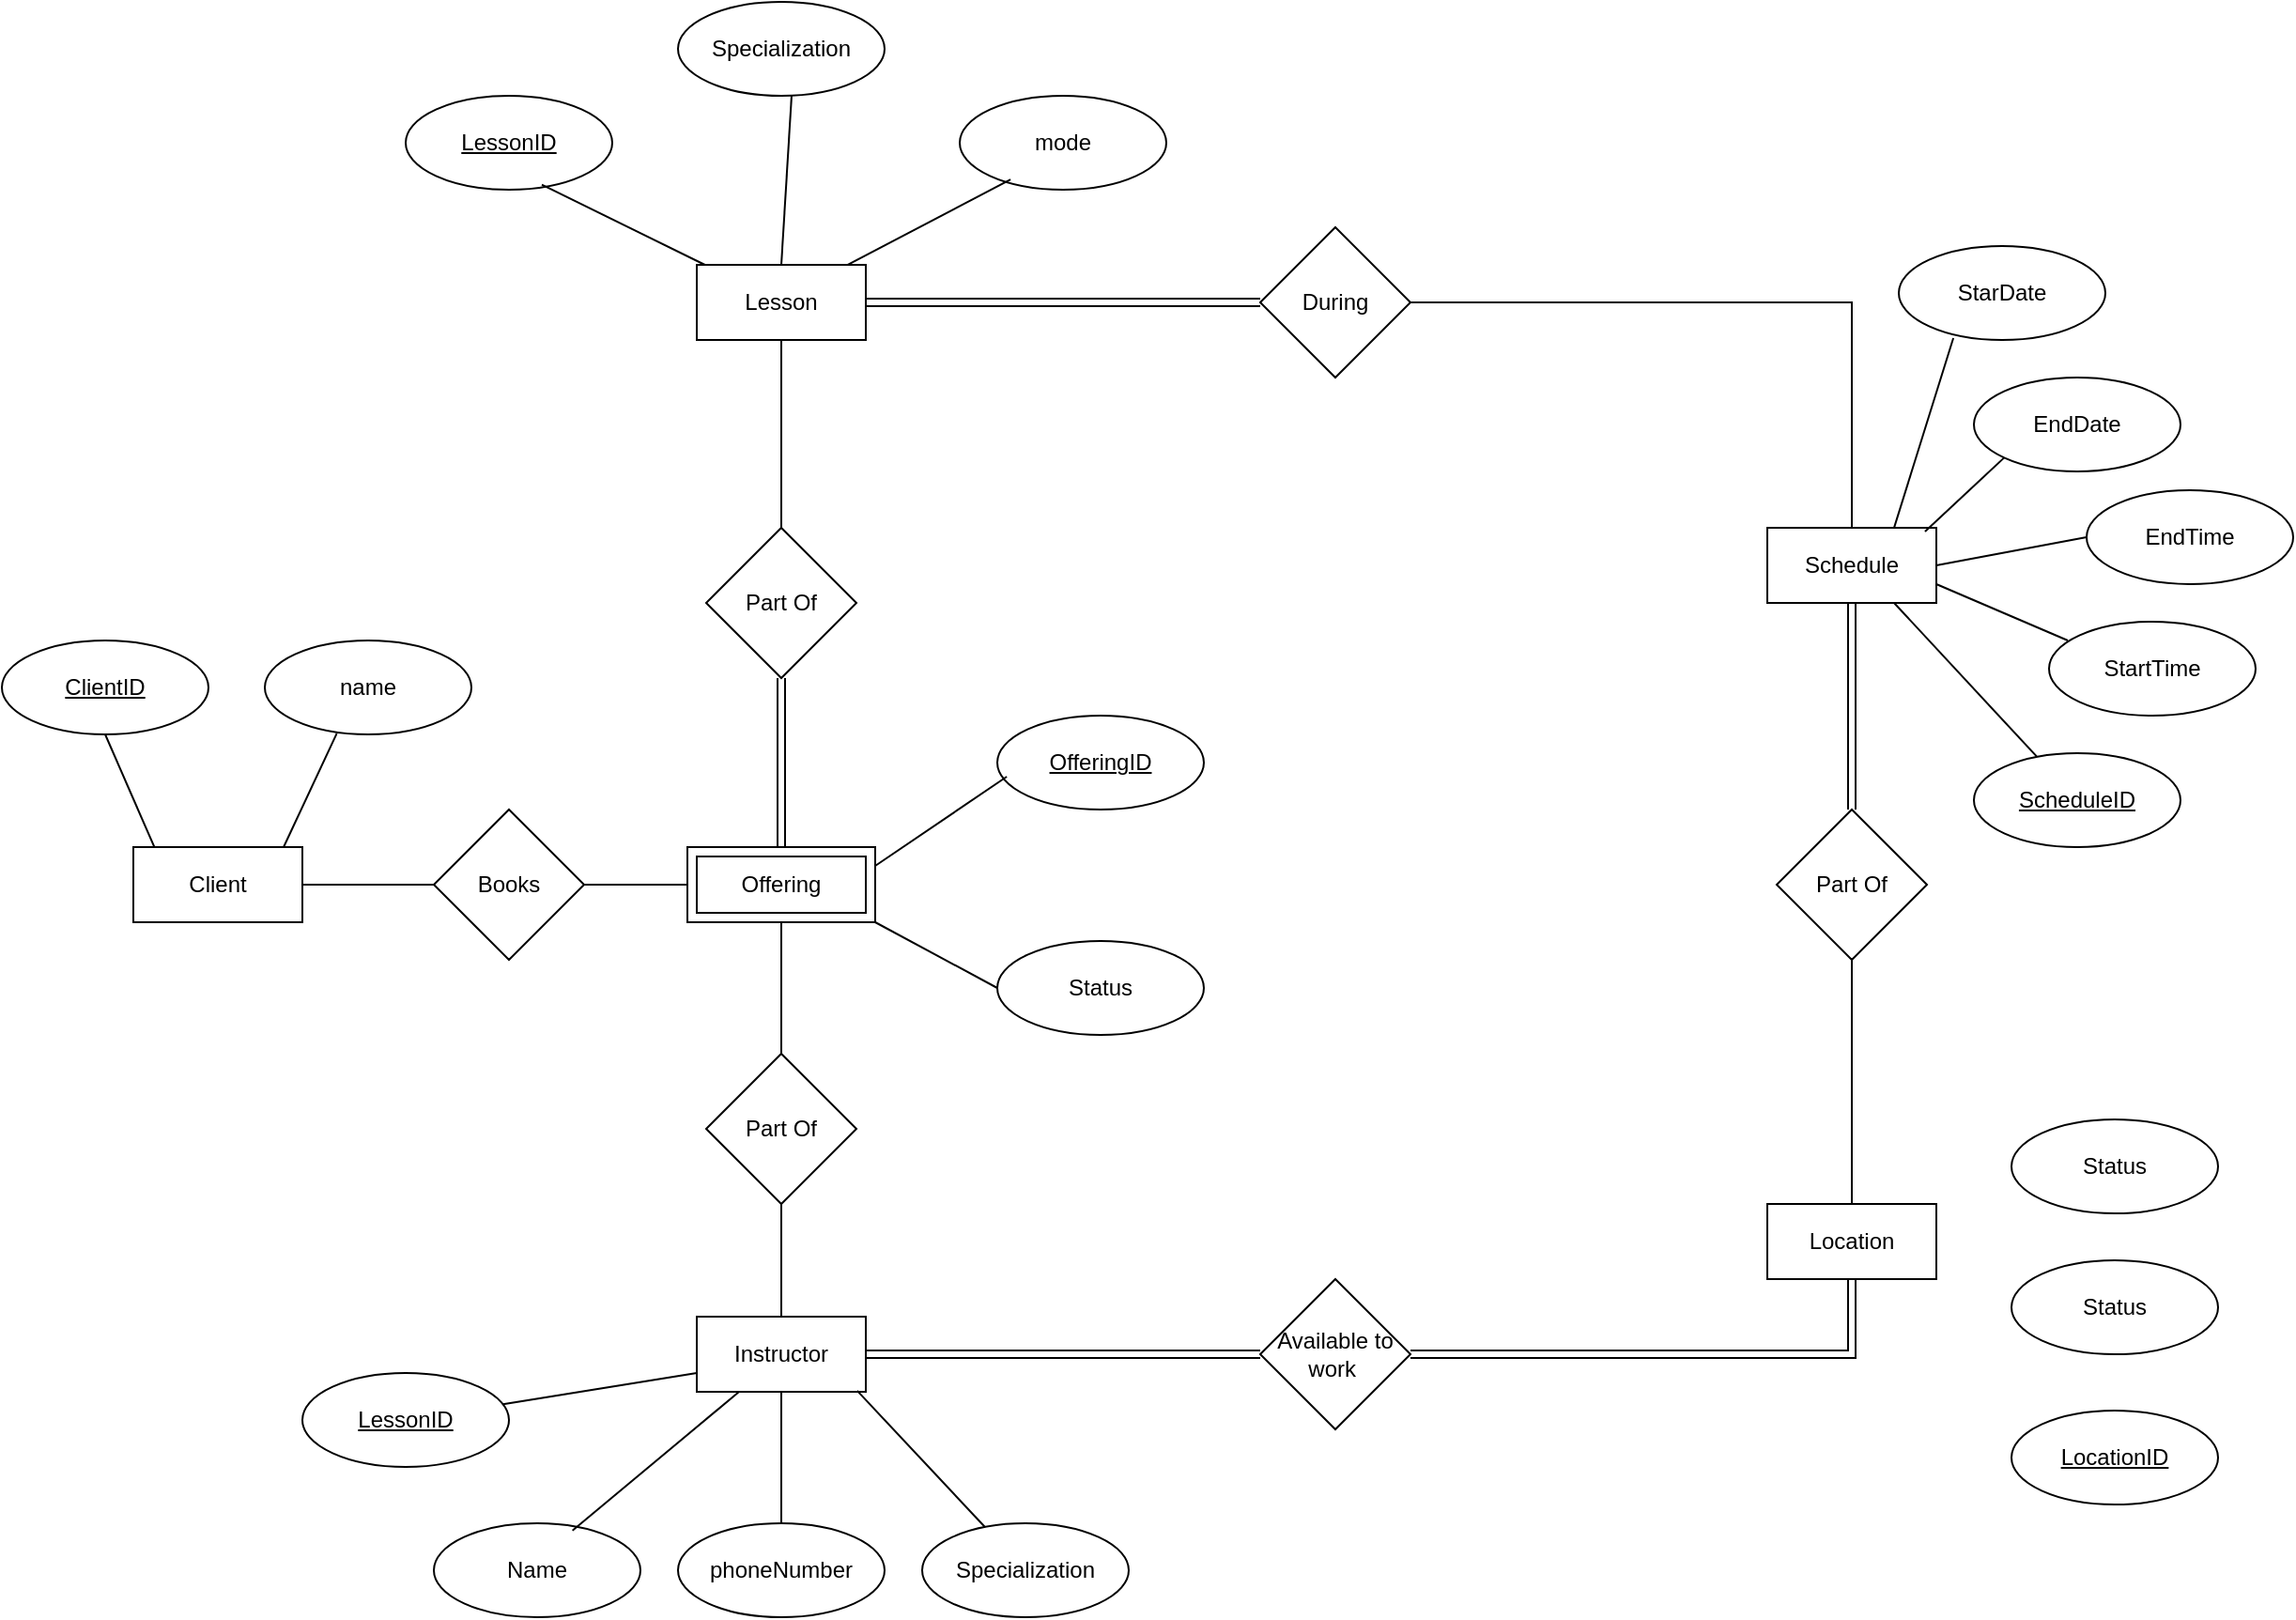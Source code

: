 <mxfile version="26.0.14">
  <diagram name="Page-1" id="Tqz4WJMcs0liZyRWSP5g">
    <mxGraphModel dx="1546" dy="1901" grid="1" gridSize="10" guides="1" tooltips="1" connect="1" arrows="1" fold="1" page="1" pageScale="1" pageWidth="850" pageHeight="1100" math="0" shadow="0">
      <root>
        <mxCell id="0" />
        <mxCell id="1" parent="0" />
        <mxCell id="Zl06BuRH7Ai27-u7uzlJ-1" value="Client" style="rounded=0;whiteSpace=wrap;html=1;" vertex="1" parent="1">
          <mxGeometry x="200" y="380" width="90" height="40" as="geometry" />
        </mxCell>
        <mxCell id="Zl06BuRH7Ai27-u7uzlJ-2" value="&lt;u&gt;ClientID&lt;/u&gt;" style="ellipse;whiteSpace=wrap;html=1;" vertex="1" parent="1">
          <mxGeometry x="130" y="270" width="110" height="50" as="geometry" />
        </mxCell>
        <mxCell id="Zl06BuRH7Ai27-u7uzlJ-3" value="" style="endArrow=none;html=1;rounded=0;exitX=0.5;exitY=1;exitDx=0;exitDy=0;entryX=0.126;entryY=0.008;entryDx=0;entryDy=0;entryPerimeter=0;" edge="1" parent="1" source="Zl06BuRH7Ai27-u7uzlJ-2" target="Zl06BuRH7Ai27-u7uzlJ-1">
          <mxGeometry width="50" height="50" relative="1" as="geometry">
            <mxPoint x="120" y="400" as="sourcePoint" />
            <mxPoint x="210" y="370" as="targetPoint" />
          </mxGeometry>
        </mxCell>
        <mxCell id="Zl06BuRH7Ai27-u7uzlJ-4" value="name" style="ellipse;whiteSpace=wrap;html=1;" vertex="1" parent="1">
          <mxGeometry x="270" y="270" width="110" height="50" as="geometry" />
        </mxCell>
        <mxCell id="Zl06BuRH7Ai27-u7uzlJ-5" value="" style="endArrow=none;html=1;rounded=0;exitX=0.889;exitY=0;exitDx=0;exitDy=0;exitPerimeter=0;entryX=0.348;entryY=0.992;entryDx=0;entryDy=0;entryPerimeter=0;" edge="1" parent="1" source="Zl06BuRH7Ai27-u7uzlJ-1" target="Zl06BuRH7Ai27-u7uzlJ-4">
          <mxGeometry width="50" height="50" relative="1" as="geometry">
            <mxPoint x="330" y="390" as="sourcePoint" />
            <mxPoint x="320" y="360" as="targetPoint" />
          </mxGeometry>
        </mxCell>
        <mxCell id="Zl06BuRH7Ai27-u7uzlJ-27" value="" style="edgeStyle=orthogonalEdgeStyle;rounded=0;orthogonalLoop=1;jettySize=auto;html=1;endArrow=none;startFill=0;" edge="1" parent="1" source="Zl06BuRH7Ai27-u7uzlJ-6" target="Zl06BuRH7Ai27-u7uzlJ-26">
          <mxGeometry relative="1" as="geometry" />
        </mxCell>
        <mxCell id="Zl06BuRH7Ai27-u7uzlJ-6" value="Offering" style="shape=ext;margin=3;double=1;whiteSpace=wrap;html=1;align=center;" vertex="1" parent="1">
          <mxGeometry x="495" y="380" width="100" height="40" as="geometry" />
        </mxCell>
        <mxCell id="Zl06BuRH7Ai27-u7uzlJ-8" style="edgeStyle=orthogonalEdgeStyle;rounded=0;orthogonalLoop=1;jettySize=auto;html=1;exitX=0;exitY=0.5;exitDx=0;exitDy=0;entryX=1;entryY=0.5;entryDx=0;entryDy=0;strokeColor=default;startArrow=none;startFill=0;endArrow=none;" edge="1" parent="1" source="Zl06BuRH7Ai27-u7uzlJ-7" target="Zl06BuRH7Ai27-u7uzlJ-1">
          <mxGeometry relative="1" as="geometry" />
        </mxCell>
        <mxCell id="Zl06BuRH7Ai27-u7uzlJ-9" value="" style="edgeStyle=orthogonalEdgeStyle;rounded=0;orthogonalLoop=1;jettySize=auto;html=1;endArrow=none;startFill=0;" edge="1" parent="1" source="Zl06BuRH7Ai27-u7uzlJ-7" target="Zl06BuRH7Ai27-u7uzlJ-6">
          <mxGeometry relative="1" as="geometry" />
        </mxCell>
        <mxCell id="Zl06BuRH7Ai27-u7uzlJ-7" value="Books" style="rhombus;whiteSpace=wrap;html=1;" vertex="1" parent="1">
          <mxGeometry x="360" y="360" width="80" height="80" as="geometry" />
        </mxCell>
        <mxCell id="Zl06BuRH7Ai27-u7uzlJ-39" style="edgeStyle=orthogonalEdgeStyle;rounded=0;orthogonalLoop=1;jettySize=auto;html=1;shape=link;" edge="1" parent="1" source="Zl06BuRH7Ai27-u7uzlJ-10" target="Zl06BuRH7Ai27-u7uzlJ-37">
          <mxGeometry relative="1" as="geometry" />
        </mxCell>
        <mxCell id="Zl06BuRH7Ai27-u7uzlJ-10" value="Lesson" style="rounded=0;whiteSpace=wrap;html=1;" vertex="1" parent="1">
          <mxGeometry x="500" y="70" width="90" height="40" as="geometry" />
        </mxCell>
        <mxCell id="Zl06BuRH7Ai27-u7uzlJ-12" value="" style="edgeStyle=orthogonalEdgeStyle;rounded=0;orthogonalLoop=1;jettySize=auto;html=1;endArrow=none;startFill=0;" edge="1" parent="1" source="Zl06BuRH7Ai27-u7uzlJ-11" target="Zl06BuRH7Ai27-u7uzlJ-10">
          <mxGeometry relative="1" as="geometry" />
        </mxCell>
        <mxCell id="Zl06BuRH7Ai27-u7uzlJ-13" value="" style="edgeStyle=orthogonalEdgeStyle;rounded=0;orthogonalLoop=1;jettySize=auto;html=1;shape=link;" edge="1" parent="1" source="Zl06BuRH7Ai27-u7uzlJ-11" target="Zl06BuRH7Ai27-u7uzlJ-6">
          <mxGeometry relative="1" as="geometry" />
        </mxCell>
        <mxCell id="Zl06BuRH7Ai27-u7uzlJ-11" value="Part Of" style="rhombus;whiteSpace=wrap;html=1;" vertex="1" parent="1">
          <mxGeometry x="505" y="210" width="80" height="80" as="geometry" />
        </mxCell>
        <mxCell id="Zl06BuRH7Ai27-u7uzlJ-14" value="&lt;u&gt;LessonID&lt;/u&gt;" style="ellipse;whiteSpace=wrap;html=1;" vertex="1" parent="1">
          <mxGeometry x="345" y="-20" width="110" height="50" as="geometry" />
        </mxCell>
        <mxCell id="Zl06BuRH7Ai27-u7uzlJ-15" value="Specialization" style="ellipse;whiteSpace=wrap;html=1;" vertex="1" parent="1">
          <mxGeometry x="490" y="-70" width="110" height="50" as="geometry" />
        </mxCell>
        <mxCell id="Zl06BuRH7Ai27-u7uzlJ-16" value="mode" style="ellipse;whiteSpace=wrap;html=1;" vertex="1" parent="1">
          <mxGeometry x="640" y="-20" width="110" height="50" as="geometry" />
        </mxCell>
        <mxCell id="Zl06BuRH7Ai27-u7uzlJ-18" value="" style="endArrow=none;html=1;rounded=0;entryX=0.659;entryY=0.946;entryDx=0;entryDy=0;entryPerimeter=0;" edge="1" parent="1" source="Zl06BuRH7Ai27-u7uzlJ-10" target="Zl06BuRH7Ai27-u7uzlJ-14">
          <mxGeometry width="50" height="50" relative="1" as="geometry">
            <mxPoint x="350" y="130" as="sourcePoint" />
            <mxPoint x="400" y="80" as="targetPoint" />
          </mxGeometry>
        </mxCell>
        <mxCell id="Zl06BuRH7Ai27-u7uzlJ-19" value="" style="endArrow=none;html=1;rounded=0;entryX=0.55;entryY=0.994;entryDx=0;entryDy=0;entryPerimeter=0;exitX=0.5;exitY=0;exitDx=0;exitDy=0;" edge="1" parent="1" source="Zl06BuRH7Ai27-u7uzlJ-10" target="Zl06BuRH7Ai27-u7uzlJ-15">
          <mxGeometry width="50" height="50" relative="1" as="geometry">
            <mxPoint x="360" y="140" as="sourcePoint" />
            <mxPoint x="410" y="90" as="targetPoint" />
          </mxGeometry>
        </mxCell>
        <mxCell id="Zl06BuRH7Ai27-u7uzlJ-20" value="" style="endArrow=none;html=1;rounded=0;entryX=0.246;entryY=0.891;entryDx=0;entryDy=0;entryPerimeter=0;exitX=0.891;exitY=0.002;exitDx=0;exitDy=0;exitPerimeter=0;" edge="1" parent="1" source="Zl06BuRH7Ai27-u7uzlJ-10" target="Zl06BuRH7Ai27-u7uzlJ-16">
          <mxGeometry width="50" height="50" relative="1" as="geometry">
            <mxPoint x="370" y="150" as="sourcePoint" />
            <mxPoint x="420" y="100" as="targetPoint" />
          </mxGeometry>
        </mxCell>
        <mxCell id="Zl06BuRH7Ai27-u7uzlJ-21" value="&lt;u&gt;OfferingID&lt;/u&gt;" style="ellipse;whiteSpace=wrap;html=1;" vertex="1" parent="1">
          <mxGeometry x="660" y="310" width="110" height="50" as="geometry" />
        </mxCell>
        <mxCell id="Zl06BuRH7Ai27-u7uzlJ-22" value="Status" style="ellipse;whiteSpace=wrap;html=1;" vertex="1" parent="1">
          <mxGeometry x="660" y="430" width="110" height="50" as="geometry" />
        </mxCell>
        <mxCell id="Zl06BuRH7Ai27-u7uzlJ-23" value="" style="endArrow=none;html=1;rounded=0;entryX=0.046;entryY=0.65;entryDx=0;entryDy=0;entryPerimeter=0;exitX=1;exitY=0.25;exitDx=0;exitDy=0;" edge="1" parent="1" source="Zl06BuRH7Ai27-u7uzlJ-6" target="Zl06BuRH7Ai27-u7uzlJ-21">
          <mxGeometry width="50" height="50" relative="1" as="geometry">
            <mxPoint x="590" y="520" as="sourcePoint" />
            <mxPoint x="640" y="470" as="targetPoint" />
          </mxGeometry>
        </mxCell>
        <mxCell id="Zl06BuRH7Ai27-u7uzlJ-24" value="" style="endArrow=none;html=1;rounded=0;entryX=0;entryY=0.5;entryDx=0;entryDy=0;exitX=1;exitY=1;exitDx=0;exitDy=0;" edge="1" parent="1" source="Zl06BuRH7Ai27-u7uzlJ-6" target="Zl06BuRH7Ai27-u7uzlJ-22">
          <mxGeometry width="50" height="50" relative="1" as="geometry">
            <mxPoint x="600" y="530" as="sourcePoint" />
            <mxPoint x="650" y="480" as="targetPoint" />
          </mxGeometry>
        </mxCell>
        <mxCell id="Zl06BuRH7Ai27-u7uzlJ-25" value="Instructor" style="rounded=0;whiteSpace=wrap;html=1;" vertex="1" parent="1">
          <mxGeometry x="500" y="630" width="90" height="40" as="geometry" />
        </mxCell>
        <mxCell id="Zl06BuRH7Ai27-u7uzlJ-28" value="" style="edgeStyle=orthogonalEdgeStyle;rounded=0;orthogonalLoop=1;jettySize=auto;html=1;endArrow=none;startFill=0;" edge="1" parent="1" source="Zl06BuRH7Ai27-u7uzlJ-26" target="Zl06BuRH7Ai27-u7uzlJ-25">
          <mxGeometry relative="1" as="geometry" />
        </mxCell>
        <mxCell id="Zl06BuRH7Ai27-u7uzlJ-26" value="Part Of" style="rhombus;whiteSpace=wrap;html=1;" vertex="1" parent="1">
          <mxGeometry x="505" y="490" width="80" height="80" as="geometry" />
        </mxCell>
        <mxCell id="Zl06BuRH7Ai27-u7uzlJ-29" value="&lt;u&gt;LessonID&lt;/u&gt;" style="ellipse;whiteSpace=wrap;html=1;" vertex="1" parent="1">
          <mxGeometry x="290" y="660" width="110" height="50" as="geometry" />
        </mxCell>
        <mxCell id="Zl06BuRH7Ai27-u7uzlJ-30" value="Name" style="ellipse;whiteSpace=wrap;html=1;" vertex="1" parent="1">
          <mxGeometry x="360" y="740" width="110" height="50" as="geometry" />
        </mxCell>
        <mxCell id="Zl06BuRH7Ai27-u7uzlJ-31" value="phoneNumber" style="ellipse;whiteSpace=wrap;html=1;" vertex="1" parent="1">
          <mxGeometry x="490" y="740" width="110" height="50" as="geometry" />
        </mxCell>
        <mxCell id="Zl06BuRH7Ai27-u7uzlJ-32" value="Specialization" style="ellipse;whiteSpace=wrap;html=1;" vertex="1" parent="1">
          <mxGeometry x="620" y="740" width="110" height="50" as="geometry" />
        </mxCell>
        <mxCell id="Zl06BuRH7Ai27-u7uzlJ-33" value="" style="endArrow=none;html=1;rounded=0;entryX=0;entryY=0.75;entryDx=0;entryDy=0;" edge="1" parent="1" source="Zl06BuRH7Ai27-u7uzlJ-29" target="Zl06BuRH7Ai27-u7uzlJ-25">
          <mxGeometry width="50" height="50" relative="1" as="geometry">
            <mxPoint x="270" y="860" as="sourcePoint" />
            <mxPoint x="320" y="810" as="targetPoint" />
          </mxGeometry>
        </mxCell>
        <mxCell id="Zl06BuRH7Ai27-u7uzlJ-34" value="" style="endArrow=none;html=1;rounded=0;entryX=0.25;entryY=1;entryDx=0;entryDy=0;exitX=0.671;exitY=0.078;exitDx=0;exitDy=0;exitPerimeter=0;" edge="1" parent="1" source="Zl06BuRH7Ai27-u7uzlJ-30" target="Zl06BuRH7Ai27-u7uzlJ-25">
          <mxGeometry width="50" height="50" relative="1" as="geometry">
            <mxPoint x="280" y="870" as="sourcePoint" />
            <mxPoint x="330" y="820" as="targetPoint" />
          </mxGeometry>
        </mxCell>
        <mxCell id="Zl06BuRH7Ai27-u7uzlJ-35" value="" style="endArrow=none;html=1;rounded=0;entryX=0.5;entryY=1;entryDx=0;entryDy=0;" edge="1" parent="1" source="Zl06BuRH7Ai27-u7uzlJ-31" target="Zl06BuRH7Ai27-u7uzlJ-25">
          <mxGeometry width="50" height="50" relative="1" as="geometry">
            <mxPoint x="290" y="880" as="sourcePoint" />
            <mxPoint x="340" y="830" as="targetPoint" />
          </mxGeometry>
        </mxCell>
        <mxCell id="Zl06BuRH7Ai27-u7uzlJ-36" value="" style="endArrow=none;html=1;rounded=0;entryX=0.949;entryY=0.986;entryDx=0;entryDy=0;entryPerimeter=0;" edge="1" parent="1" source="Zl06BuRH7Ai27-u7uzlJ-32" target="Zl06BuRH7Ai27-u7uzlJ-25">
          <mxGeometry width="50" height="50" relative="1" as="geometry">
            <mxPoint x="300" y="890" as="sourcePoint" />
            <mxPoint x="350" y="840" as="targetPoint" />
          </mxGeometry>
        </mxCell>
        <mxCell id="Zl06BuRH7Ai27-u7uzlJ-37" value="During" style="rhombus;whiteSpace=wrap;html=1;" vertex="1" parent="1">
          <mxGeometry x="800" y="50" width="80" height="80" as="geometry" />
        </mxCell>
        <mxCell id="Zl06BuRH7Ai27-u7uzlJ-38" value="Schedule" style="rounded=0;whiteSpace=wrap;html=1;" vertex="1" parent="1">
          <mxGeometry x="1070" y="210" width="90" height="40" as="geometry" />
        </mxCell>
        <mxCell id="Zl06BuRH7Ai27-u7uzlJ-43" value="" style="edgeStyle=orthogonalEdgeStyle;rounded=0;orthogonalLoop=1;jettySize=auto;html=1;shape=link;" edge="1" parent="1" source="Zl06BuRH7Ai27-u7uzlJ-40" target="Zl06BuRH7Ai27-u7uzlJ-38">
          <mxGeometry relative="1" as="geometry" />
        </mxCell>
        <mxCell id="Zl06BuRH7Ai27-u7uzlJ-44" style="edgeStyle=orthogonalEdgeStyle;rounded=0;orthogonalLoop=1;jettySize=auto;html=1;endArrow=none;startFill=0;" edge="1" parent="1" source="Zl06BuRH7Ai27-u7uzlJ-40" target="Zl06BuRH7Ai27-u7uzlJ-41">
          <mxGeometry relative="1" as="geometry" />
        </mxCell>
        <mxCell id="Zl06BuRH7Ai27-u7uzlJ-40" value="Part Of" style="rhombus;whiteSpace=wrap;html=1;" vertex="1" parent="1">
          <mxGeometry x="1075" y="360" width="80" height="80" as="geometry" />
        </mxCell>
        <mxCell id="Zl06BuRH7Ai27-u7uzlJ-41" value="Location" style="rounded=0;whiteSpace=wrap;html=1;" vertex="1" parent="1">
          <mxGeometry x="1070" y="570" width="90" height="40" as="geometry" />
        </mxCell>
        <mxCell id="Zl06BuRH7Ai27-u7uzlJ-42" value="Available to work&amp;nbsp;" style="rhombus;whiteSpace=wrap;html=1;" vertex="1" parent="1">
          <mxGeometry x="800" y="610" width="80" height="80" as="geometry" />
        </mxCell>
        <mxCell id="Zl06BuRH7Ai27-u7uzlJ-45" value="" style="edgeStyle=orthogonalEdgeStyle;rounded=0;orthogonalLoop=1;jettySize=auto;html=1;shape=link;entryX=1;entryY=0.5;entryDx=0;entryDy=0;exitX=0.5;exitY=1;exitDx=0;exitDy=0;" edge="1" parent="1" source="Zl06BuRH7Ai27-u7uzlJ-41" target="Zl06BuRH7Ai27-u7uzlJ-42">
          <mxGeometry relative="1" as="geometry">
            <mxPoint x="940" y="505" as="sourcePoint" />
            <mxPoint x="940" y="595" as="targetPoint" />
          </mxGeometry>
        </mxCell>
        <mxCell id="Zl06BuRH7Ai27-u7uzlJ-46" value="" style="edgeStyle=orthogonalEdgeStyle;rounded=0;orthogonalLoop=1;jettySize=auto;html=1;shape=link;entryX=1;entryY=0.5;entryDx=0;entryDy=0;exitX=0;exitY=0.5;exitDx=0;exitDy=0;" edge="1" parent="1" source="Zl06BuRH7Ai27-u7uzlJ-42" target="Zl06BuRH7Ai27-u7uzlJ-25">
          <mxGeometry relative="1" as="geometry">
            <mxPoint x="875" y="590" as="sourcePoint" />
            <mxPoint x="620" y="610" as="targetPoint" />
          </mxGeometry>
        </mxCell>
        <mxCell id="Zl06BuRH7Ai27-u7uzlJ-47" value="&lt;u&gt;LocationID&lt;/u&gt;" style="ellipse;whiteSpace=wrap;html=1;" vertex="1" parent="1">
          <mxGeometry x="1200" y="680" width="110" height="50" as="geometry" />
        </mxCell>
        <mxCell id="Zl06BuRH7Ai27-u7uzlJ-48" value="Status" style="ellipse;whiteSpace=wrap;html=1;" vertex="1" parent="1">
          <mxGeometry x="1200" y="525" width="110" height="50" as="geometry" />
        </mxCell>
        <mxCell id="Zl06BuRH7Ai27-u7uzlJ-49" value="Status" style="ellipse;whiteSpace=wrap;html=1;" vertex="1" parent="1">
          <mxGeometry x="1200" y="600" width="110" height="50" as="geometry" />
        </mxCell>
        <mxCell id="Zl06BuRH7Ai27-u7uzlJ-50" value="EndDate" style="ellipse;whiteSpace=wrap;html=1;" vertex="1" parent="1">
          <mxGeometry x="1180" y="130" width="110" height="50" as="geometry" />
        </mxCell>
        <mxCell id="Zl06BuRH7Ai27-u7uzlJ-51" value="&lt;u&gt;ScheduleID&lt;/u&gt;" style="ellipse;whiteSpace=wrap;html=1;" vertex="1" parent="1">
          <mxGeometry x="1180" y="330" width="110" height="50" as="geometry" />
        </mxCell>
        <mxCell id="Zl06BuRH7Ai27-u7uzlJ-52" value="EndTime" style="ellipse;whiteSpace=wrap;html=1;" vertex="1" parent="1">
          <mxGeometry x="1240" y="190" width="110" height="50" as="geometry" />
        </mxCell>
        <mxCell id="Zl06BuRH7Ai27-u7uzlJ-53" value="StarDate" style="ellipse;whiteSpace=wrap;html=1;" vertex="1" parent="1">
          <mxGeometry x="1140" y="60" width="110" height="50" as="geometry" />
        </mxCell>
        <mxCell id="Zl06BuRH7Ai27-u7uzlJ-54" value="StartTime" style="ellipse;whiteSpace=wrap;html=1;" vertex="1" parent="1">
          <mxGeometry x="1220" y="260" width="110" height="50" as="geometry" />
        </mxCell>
        <mxCell id="Zl06BuRH7Ai27-u7uzlJ-55" value="" style="endArrow=none;html=1;rounded=0;entryX=1;entryY=0.5;entryDx=0;entryDy=0;exitX=0.5;exitY=0;exitDx=0;exitDy=0;" edge="1" parent="1" source="Zl06BuRH7Ai27-u7uzlJ-38" target="Zl06BuRH7Ai27-u7uzlJ-37">
          <mxGeometry width="50" height="50" relative="1" as="geometry">
            <mxPoint x="1110" y="110" as="sourcePoint" />
            <mxPoint x="1040" y="160" as="targetPoint" />
            <Array as="points">
              <mxPoint x="1115" y="90" />
            </Array>
          </mxGeometry>
        </mxCell>
        <mxCell id="Zl06BuRH7Ai27-u7uzlJ-56" value="" style="endArrow=none;html=1;rounded=0;entryX=0.264;entryY=0.98;entryDx=0;entryDy=0;entryPerimeter=0;exitX=0.75;exitY=0;exitDx=0;exitDy=0;" edge="1" parent="1" source="Zl06BuRH7Ai27-u7uzlJ-38" target="Zl06BuRH7Ai27-u7uzlJ-53">
          <mxGeometry width="50" height="50" relative="1" as="geometry">
            <mxPoint x="1170" y="320" as="sourcePoint" />
            <mxPoint x="1220" y="270" as="targetPoint" />
          </mxGeometry>
        </mxCell>
        <mxCell id="Zl06BuRH7Ai27-u7uzlJ-57" value="" style="endArrow=none;html=1;rounded=0;entryX=0;entryY=1;entryDx=0;entryDy=0;exitX=0.933;exitY=0.05;exitDx=0;exitDy=0;exitPerimeter=0;" edge="1" parent="1" source="Zl06BuRH7Ai27-u7uzlJ-38" target="Zl06BuRH7Ai27-u7uzlJ-50">
          <mxGeometry width="50" height="50" relative="1" as="geometry">
            <mxPoint x="1200" y="210" as="sourcePoint" />
            <mxPoint x="1179" y="119" as="targetPoint" />
          </mxGeometry>
        </mxCell>
        <mxCell id="Zl06BuRH7Ai27-u7uzlJ-58" value="" style="endArrow=none;html=1;rounded=0;entryX=0;entryY=0.5;entryDx=0;entryDy=0;exitX=1;exitY=0.5;exitDx=0;exitDy=0;" edge="1" parent="1" source="Zl06BuRH7Ai27-u7uzlJ-38" target="Zl06BuRH7Ai27-u7uzlJ-52">
          <mxGeometry width="50" height="50" relative="1" as="geometry">
            <mxPoint x="1210" y="220" as="sourcePoint" />
            <mxPoint x="1189" y="129" as="targetPoint" />
          </mxGeometry>
        </mxCell>
        <mxCell id="Zl06BuRH7Ai27-u7uzlJ-59" value="" style="endArrow=none;html=1;rounded=0;entryX=0.091;entryY=0.2;entryDx=0;entryDy=0;entryPerimeter=0;exitX=1;exitY=0.75;exitDx=0;exitDy=0;" edge="1" parent="1" source="Zl06BuRH7Ai27-u7uzlJ-38" target="Zl06BuRH7Ai27-u7uzlJ-54">
          <mxGeometry width="50" height="50" relative="1" as="geometry">
            <mxPoint x="1168" y="240" as="sourcePoint" />
            <mxPoint x="1199" y="139" as="targetPoint" />
          </mxGeometry>
        </mxCell>
        <mxCell id="Zl06BuRH7Ai27-u7uzlJ-60" value="" style="endArrow=none;html=1;rounded=0;exitX=0.75;exitY=1;exitDx=0;exitDy=0;" edge="1" parent="1" source="Zl06BuRH7Ai27-u7uzlJ-38" target="Zl06BuRH7Ai27-u7uzlJ-51">
          <mxGeometry width="50" height="50" relative="1" as="geometry">
            <mxPoint x="1178" y="250" as="sourcePoint" />
            <mxPoint x="1209" y="149" as="targetPoint" />
          </mxGeometry>
        </mxCell>
      </root>
    </mxGraphModel>
  </diagram>
</mxfile>
